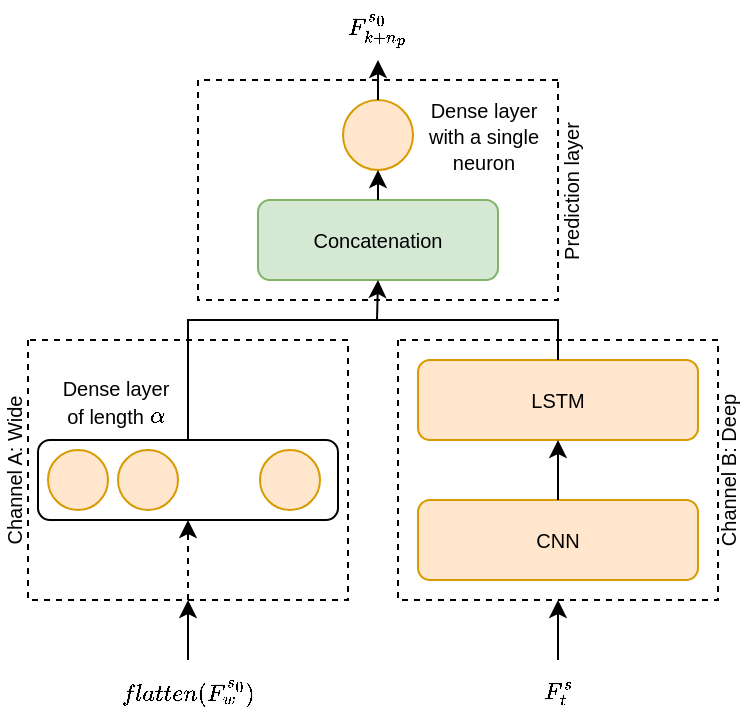 <mxfile version="21.3.4" type="onedrive">
  <diagram id="a6Cck1g9hPxQS67mMN-J" name="Page-1">
    <mxGraphModel grid="1" page="1" gridSize="10" guides="1" tooltips="1" connect="1" arrows="1" fold="1" pageScale="1" pageWidth="850" pageHeight="1100" math="1" shadow="0">
      <root>
        <mxCell id="0" />
        <mxCell id="1" parent="0" />
        <mxCell id="k6WwvUgcT5J0t6ogA-fB-30" value="" style="group;fillColor=none;strokeColor=none;" vertex="1" connectable="0" parent="1">
          <mxGeometry x="160" y="200" width="120" height="40" as="geometry" />
        </mxCell>
        <mxCell id="k6WwvUgcT5J0t6ogA-fB-2" value="" style="rounded=1;whiteSpace=wrap;html=1;shadow=0;glass=0;sketch=0;strokeWidth=1;fillColor=#d5e8d4;strokeColor=#82b366;" vertex="1" parent="k6WwvUgcT5J0t6ogA-fB-30">
          <mxGeometry width="120" height="40" as="geometry" />
        </mxCell>
        <mxCell id="k6WwvUgcT5J0t6ogA-fB-29" value="&lt;font style=&quot;font-size: 10px&quot; face=&quot;Helvetica&quot;&gt;Concatenation&lt;/font&gt;" style="text;html=1;strokeColor=none;fillColor=none;align=center;verticalAlign=middle;whiteSpace=wrap;rounded=0;shadow=0;glass=0;sketch=0;" vertex="1" parent="k6WwvUgcT5J0t6ogA-fB-30">
          <mxGeometry x="30" y="5" width="60" height="30" as="geometry" />
        </mxCell>
        <mxCell id="k6WwvUgcT5J0t6ogA-fB-32" value="" style="group" vertex="1" connectable="0" parent="1">
          <mxGeometry x="240" y="280" width="140" height="180" as="geometry" />
        </mxCell>
        <mxCell id="JnH83_9ppm5Isyr2-d8q-1" style="edgeStyle=orthogonalEdgeStyle;rounded=0;orthogonalLoop=1;jettySize=auto;html=1;exitX=0.5;exitY=1;exitDx=0;exitDy=0;" edge="1" parent="k6WwvUgcT5J0t6ogA-fB-32">
          <mxGeometry relative="1" as="geometry">
            <mxPoint x="70" y="150" as="sourcePoint" />
            <mxPoint x="70" y="150" as="targetPoint" />
          </mxGeometry>
        </mxCell>
        <mxCell id="JnH83_9ppm5Isyr2-d8q-2" value="&lt;font style=&quot;font-size: 10px&quot; face=&quot;Helvetica&quot;&gt;LSTM&lt;/font&gt;" style="rounded=1;whiteSpace=wrap;html=1;fillColor=#ffe6cc;strokeColor=#d79b00;" vertex="1" parent="k6WwvUgcT5J0t6ogA-fB-32">
          <mxGeometry width="140" height="40" as="geometry" />
        </mxCell>
        <mxCell id="JnH83_9ppm5Isyr2-d8q-3" value="&lt;font style=&quot;font-size: 10px&quot; face=&quot;Helvetica&quot;&gt;CNN&lt;/font&gt;" style="rounded=1;whiteSpace=wrap;html=1;fillColor=#ffe6cc;strokeColor=#d79b00;" vertex="1" parent="k6WwvUgcT5J0t6ogA-fB-32">
          <mxGeometry y="70" width="140" height="40" as="geometry" />
        </mxCell>
        <mxCell id="JnH83_9ppm5Isyr2-d8q-4" value="" style="edgeStyle=orthogonalEdgeStyle;rounded=0;orthogonalLoop=1;jettySize=auto;html=1;fontSize=14;" edge="1" parent="k6WwvUgcT5J0t6ogA-fB-32" source="JnH83_9ppm5Isyr2-d8q-3" target="JnH83_9ppm5Isyr2-d8q-2">
          <mxGeometry relative="1" as="geometry" />
        </mxCell>
        <mxCell id="k6WwvUgcT5J0t6ogA-fB-37" value="" style="endArrow=none;html=1;rounded=0;exitX=0.5;exitY=0;exitDx=0;exitDy=0;entryX=0.5;entryY=0;entryDx=0;entryDy=0;" edge="1" parent="1" target="k6WwvUgcT5J0t6ogA-fB-1">
          <mxGeometry width="50" height="50" relative="1" as="geometry">
            <mxPoint x="310" y="280" as="sourcePoint" />
            <mxPoint x="380" y="220" as="targetPoint" />
            <Array as="points">
              <mxPoint x="310" y="260" />
              <mxPoint x="125" y="260" />
            </Array>
          </mxGeometry>
        </mxCell>
        <mxCell id="k6WwvUgcT5J0t6ogA-fB-38" value="" style="endArrow=classic;html=1;rounded=0;" edge="1" parent="1">
          <mxGeometry width="50" height="50" relative="1" as="geometry">
            <mxPoint x="219.5" y="260" as="sourcePoint" />
            <mxPoint x="220" y="240" as="targetPoint" />
          </mxGeometry>
        </mxCell>
        <mxCell id="k6WwvUgcT5J0t6ogA-fB-36" value="" style="ellipse;whiteSpace=wrap;html=1;aspect=fixed;rounded=1;shadow=0;glass=0;sketch=0;strokeWidth=1;fillColor=#ffe6cc;strokeColor=#d79b00;" vertex="1" parent="1">
          <mxGeometry x="202.5" y="150" width="35" height="35" as="geometry" />
        </mxCell>
        <mxCell id="k6WwvUgcT5J0t6ogA-fB-40" value="" style="swimlane;startSize=0;rounded=1;shadow=0;glass=0;sketch=0;fontSize=15;strokeWidth=1;fillColor=none;gradientColor=none;dashed=1;" vertex="1" parent="1">
          <mxGeometry x="230" y="270" width="160" height="130" as="geometry">
            <mxRectangle x="320" y="210" width="50" height="40" as="alternateBounds" />
          </mxGeometry>
        </mxCell>
        <mxCell id="k6WwvUgcT5J0t6ogA-fB-39" value="&lt;font style=&quot;font-size: 10px&quot; face=&quot;Helvetica&quot;&gt;$$F_{t}^{s}$$&lt;/font&gt;" style="text;html=1;strokeColor=none;fillColor=none;align=center;verticalAlign=middle;whiteSpace=wrap;rounded=0;shadow=0;glass=0;sketch=0;fontSize=15;" vertex="1" parent="1">
          <mxGeometry x="275" y="431" width="70" height="30" as="geometry" />
        </mxCell>
        <mxCell id="k6WwvUgcT5J0t6ogA-fB-42" style="edgeStyle=orthogonalEdgeStyle;rounded=0;orthogonalLoop=1;jettySize=auto;html=1;exitX=0.5;exitY=0;exitDx=0;exitDy=0;fontSize=15;" edge="1" parent="1">
          <mxGeometry relative="1" as="geometry">
            <mxPoint x="220" y="185" as="targetPoint" />
            <mxPoint x="220" y="200" as="sourcePoint" />
          </mxGeometry>
        </mxCell>
        <mxCell id="k6WwvUgcT5J0t6ogA-fB-43" value="&lt;font style=&quot;font-size: 10px&quot; face=&quot;Helvetica&quot;&gt;$$flatten(F_{w}^{s_{0}})$$&lt;/font&gt;" style="text;html=1;strokeColor=none;fillColor=none;align=center;verticalAlign=middle;whiteSpace=wrap;rounded=0;shadow=0;glass=0;dashed=1;sketch=0;fontSize=15;" vertex="1" parent="1">
          <mxGeometry x="55" y="431" width="140" height="30" as="geometry" />
        </mxCell>
        <mxCell id="k6WwvUgcT5J0t6ogA-fB-44" value="" style="swimlane;startSize=0;rounded=1;shadow=0;glass=0;sketch=0;fontSize=15;strokeWidth=1;fillColor=none;gradientColor=none;dashed=1;" vertex="1" parent="1">
          <mxGeometry x="45" y="270" width="160" height="130" as="geometry">
            <mxRectangle x="320" y="210" width="50" height="40" as="alternateBounds" />
          </mxGeometry>
        </mxCell>
        <mxCell id="k6WwvUgcT5J0t6ogA-fB-51" value="&lt;font style=&quot;font-size: 10px&quot; face=&quot;Helvetica&quot;&gt;Dense layer of length \(\alpha\)&lt;/font&gt;" style="text;html=1;strokeColor=none;fillColor=none;align=center;verticalAlign=middle;whiteSpace=wrap;rounded=0;shadow=0;glass=0;dashed=1;sketch=0;fontSize=11;" vertex="1" parent="k6WwvUgcT5J0t6ogA-fB-44">
          <mxGeometry x="14" width="60" height="61" as="geometry" />
        </mxCell>
        <mxCell id="k6WwvUgcT5J0t6ogA-fB-14" value="" style="group" vertex="1" connectable="0" parent="k6WwvUgcT5J0t6ogA-fB-44">
          <mxGeometry x="5" y="50" width="150" height="60" as="geometry" />
        </mxCell>
        <mxCell id="k6WwvUgcT5J0t6ogA-fB-1" value="" style="rounded=1;whiteSpace=wrap;html=1;glass=0;shadow=0;sketch=0;strokeWidth=1;perimeterSpacing=0;gradientColor=none;" vertex="1" parent="k6WwvUgcT5J0t6ogA-fB-14">
          <mxGeometry width="150" height="40" as="geometry" />
        </mxCell>
        <mxCell id="k6WwvUgcT5J0t6ogA-fB-6" value="" style="ellipse;whiteSpace=wrap;html=1;aspect=fixed;shadow=0;glass=0;sketch=0;strokeWidth=1;fillColor=#ffe6cc;strokeColor=#d79b00;" vertex="1" parent="k6WwvUgcT5J0t6ogA-fB-14">
          <mxGeometry x="5" y="5" width="30" height="30" as="geometry" />
        </mxCell>
        <mxCell id="k6WwvUgcT5J0t6ogA-fB-8" value="" style="ellipse;whiteSpace=wrap;html=1;aspect=fixed;shadow=0;glass=0;sketch=0;strokeWidth=1;fillColor=#ffe6cc;strokeColor=#d79b00;" vertex="1" parent="k6WwvUgcT5J0t6ogA-fB-14">
          <mxGeometry x="40" y="5" width="30" height="30" as="geometry" />
        </mxCell>
        <mxCell id="k6WwvUgcT5J0t6ogA-fB-11" value="" style="ellipse;whiteSpace=wrap;html=1;aspect=fixed;shadow=0;glass=0;sketch=0;strokeWidth=1;fillColor=#ffe6cc;strokeColor=#d79b00;" vertex="1" parent="k6WwvUgcT5J0t6ogA-fB-14">
          <mxGeometry x="111" y="5" width="30" height="30" as="geometry" />
        </mxCell>
        <mxCell id="k6WwvUgcT5J0t6ogA-fB-13" value="" style="shape=image;html=1;verticalAlign=top;verticalLabelPosition=bottom;labelBackgroundColor=#ffffff;imageAspect=0;aspect=fixed;image=https://cdn4.iconfinder.com/data/icons/essential-app-1/16/dot-more-menu-hide-128.png;shadow=0;glass=0;sketch=0;strokeWidth=1;gradientColor=none;" vertex="1" parent="k6WwvUgcT5J0t6ogA-fB-14">
          <mxGeometry x="76" y="5" width="30" height="30" as="geometry" />
        </mxCell>
        <mxCell id="k6WwvUgcT5J0t6ogA-fB-50" value="" style="endArrow=classic;html=1;rounded=0;fontSize=11;entryX=0.5;entryY=1;entryDx=0;entryDy=0;exitX=0.5;exitY=1;exitDx=0;exitDy=0;dashed=1;" edge="1" parent="k6WwvUgcT5J0t6ogA-fB-44" source="k6WwvUgcT5J0t6ogA-fB-44" target="k6WwvUgcT5J0t6ogA-fB-1">
          <mxGeometry width="50" height="50" relative="1" as="geometry">
            <mxPoint x="355" y="60" as="sourcePoint" />
            <mxPoint x="405" y="10" as="targetPoint" />
          </mxGeometry>
        </mxCell>
        <mxCell id="k6WwvUgcT5J0t6ogA-fB-45" value="" style="endArrow=classic;html=1;rounded=0;fontSize=15;entryX=0.5;entryY=1;entryDx=0;entryDy=0;" edge="1" parent="1" target="k6WwvUgcT5J0t6ogA-fB-40">
          <mxGeometry width="50" height="50" relative="1" as="geometry">
            <mxPoint x="310" y="430" as="sourcePoint" />
            <mxPoint x="460" y="480" as="targetPoint" />
          </mxGeometry>
        </mxCell>
        <mxCell id="k6WwvUgcT5J0t6ogA-fB-46" value="" style="endArrow=classic;html=1;rounded=0;fontSize=15;entryX=0.5;entryY=1;entryDx=0;entryDy=0;" edge="1" parent="1" target="k6WwvUgcT5J0t6ogA-fB-44">
          <mxGeometry width="50" height="50" relative="1" as="geometry">
            <mxPoint x="125" y="430" as="sourcePoint" />
            <mxPoint x="450" y="280" as="targetPoint" />
          </mxGeometry>
        </mxCell>
        <mxCell id="k6WwvUgcT5J0t6ogA-fB-47" value="&lt;font style=&quot;font-size: 10px&quot; face=&quot;Helvetica&quot;&gt;Channel B&lt;/font&gt;&lt;font style=&quot;font-size: 10px&quot; face=&quot;Helvetica&quot;&gt;: Deep&lt;/font&gt;" style="text;html=1;strokeColor=none;fillColor=none;align=center;verticalAlign=middle;whiteSpace=wrap;rounded=0;shadow=0;glass=0;dashed=1;sketch=0;fontSize=10;direction=west;rotation=-90;" vertex="1" parent="1">
          <mxGeometry x="350" y="330.5" width="90" height="9" as="geometry" />
        </mxCell>
        <mxCell id="k6WwvUgcT5J0t6ogA-fB-48" value="&lt;font style=&quot;font-size: 10px&quot; face=&quot;Helvetica&quot;&gt;Channel A&lt;/font&gt;&lt;font style=&quot;font-size: 10px&quot; face=&quot;Helvetica&quot;&gt;: Wide&lt;/font&gt;" style="text;html=1;strokeColor=none;fillColor=none;align=center;verticalAlign=middle;whiteSpace=wrap;rounded=0;shadow=0;glass=0;dashed=1;sketch=0;fontSize=10;direction=west;rotation=-90;" vertex="1" parent="1">
          <mxGeometry x="-7" y="330.5" width="90" height="9" as="geometry" />
        </mxCell>
        <mxCell id="k6WwvUgcT5J0t6ogA-fB-54" value="" style="endArrow=classic;html=1;rounded=0;fontSize=11;exitX=0.5;exitY=0;exitDx=0;exitDy=0;" edge="1" parent="1" source="k6WwvUgcT5J0t6ogA-fB-36">
          <mxGeometry width="50" height="50" relative="1" as="geometry">
            <mxPoint x="400" y="330" as="sourcePoint" />
            <mxPoint x="220" y="130" as="targetPoint" />
          </mxGeometry>
        </mxCell>
        <mxCell id="k6WwvUgcT5J0t6ogA-fB-56" value="&lt;font style=&quot;font-size: 10px&quot; face=&quot;Helvetica&quot;&gt;$$F_{k+n_{p}}^{s_{0}}$$&lt;/font&gt;" style="text;html=1;strokeColor=none;fillColor=none;align=center;verticalAlign=middle;whiteSpace=wrap;rounded=0;shadow=0;glass=0;dashed=1;sketch=0;fontSize=11;" vertex="1" parent="1">
          <mxGeometry x="190" y="100" width="60" height="30" as="geometry" />
        </mxCell>
        <mxCell id="52Mw-3ow1YCxKbKvngg4-1" value="" style="swimlane;startSize=0;rounded=1;shadow=0;glass=0;sketch=0;fontSize=15;strokeWidth=1;fillColor=none;gradientColor=none;dashed=1;" vertex="1" parent="1">
          <mxGeometry x="130" y="140" width="180" height="110" as="geometry">
            <mxRectangle x="320" y="210" width="50" height="40" as="alternateBounds" />
          </mxGeometry>
        </mxCell>
        <mxCell id="k6WwvUgcT5J0t6ogA-fB-53" value="&lt;font style=&quot;font-size: 10px&quot; face=&quot;Helvetica&quot;&gt;Dense layer with a single neuron&lt;br&gt;&lt;/font&gt;" style="text;html=1;strokeColor=none;fillColor=none;align=center;verticalAlign=middle;whiteSpace=wrap;rounded=0;shadow=0;glass=0;dashed=1;sketch=0;fontSize=11;" vertex="1" parent="52Mw-3ow1YCxKbKvngg4-1">
          <mxGeometry x="107.5" y="-3" width="70" height="61" as="geometry" />
        </mxCell>
        <mxCell id="52Mw-3ow1YCxKbKvngg4-5" value="&lt;font style=&quot;font-size: 10px&quot; face=&quot;Helvetica&quot;&gt;Prediction layer&lt;/font&gt;&lt;font style=&quot;font-size: 10px&quot; face=&quot;Helvetica&quot;&gt;&lt;br&gt;&lt;/font&gt;" style="text;html=1;strokeColor=none;fillColor=none;align=center;verticalAlign=middle;whiteSpace=wrap;rounded=0;shadow=0;glass=0;dashed=1;sketch=0;fontSize=10;direction=west;rotation=-90;" vertex="1" parent="1">
          <mxGeometry x="271" y="191" width="90" height="9" as="geometry" />
        </mxCell>
      </root>
    </mxGraphModel>
  </diagram>
</mxfile>
